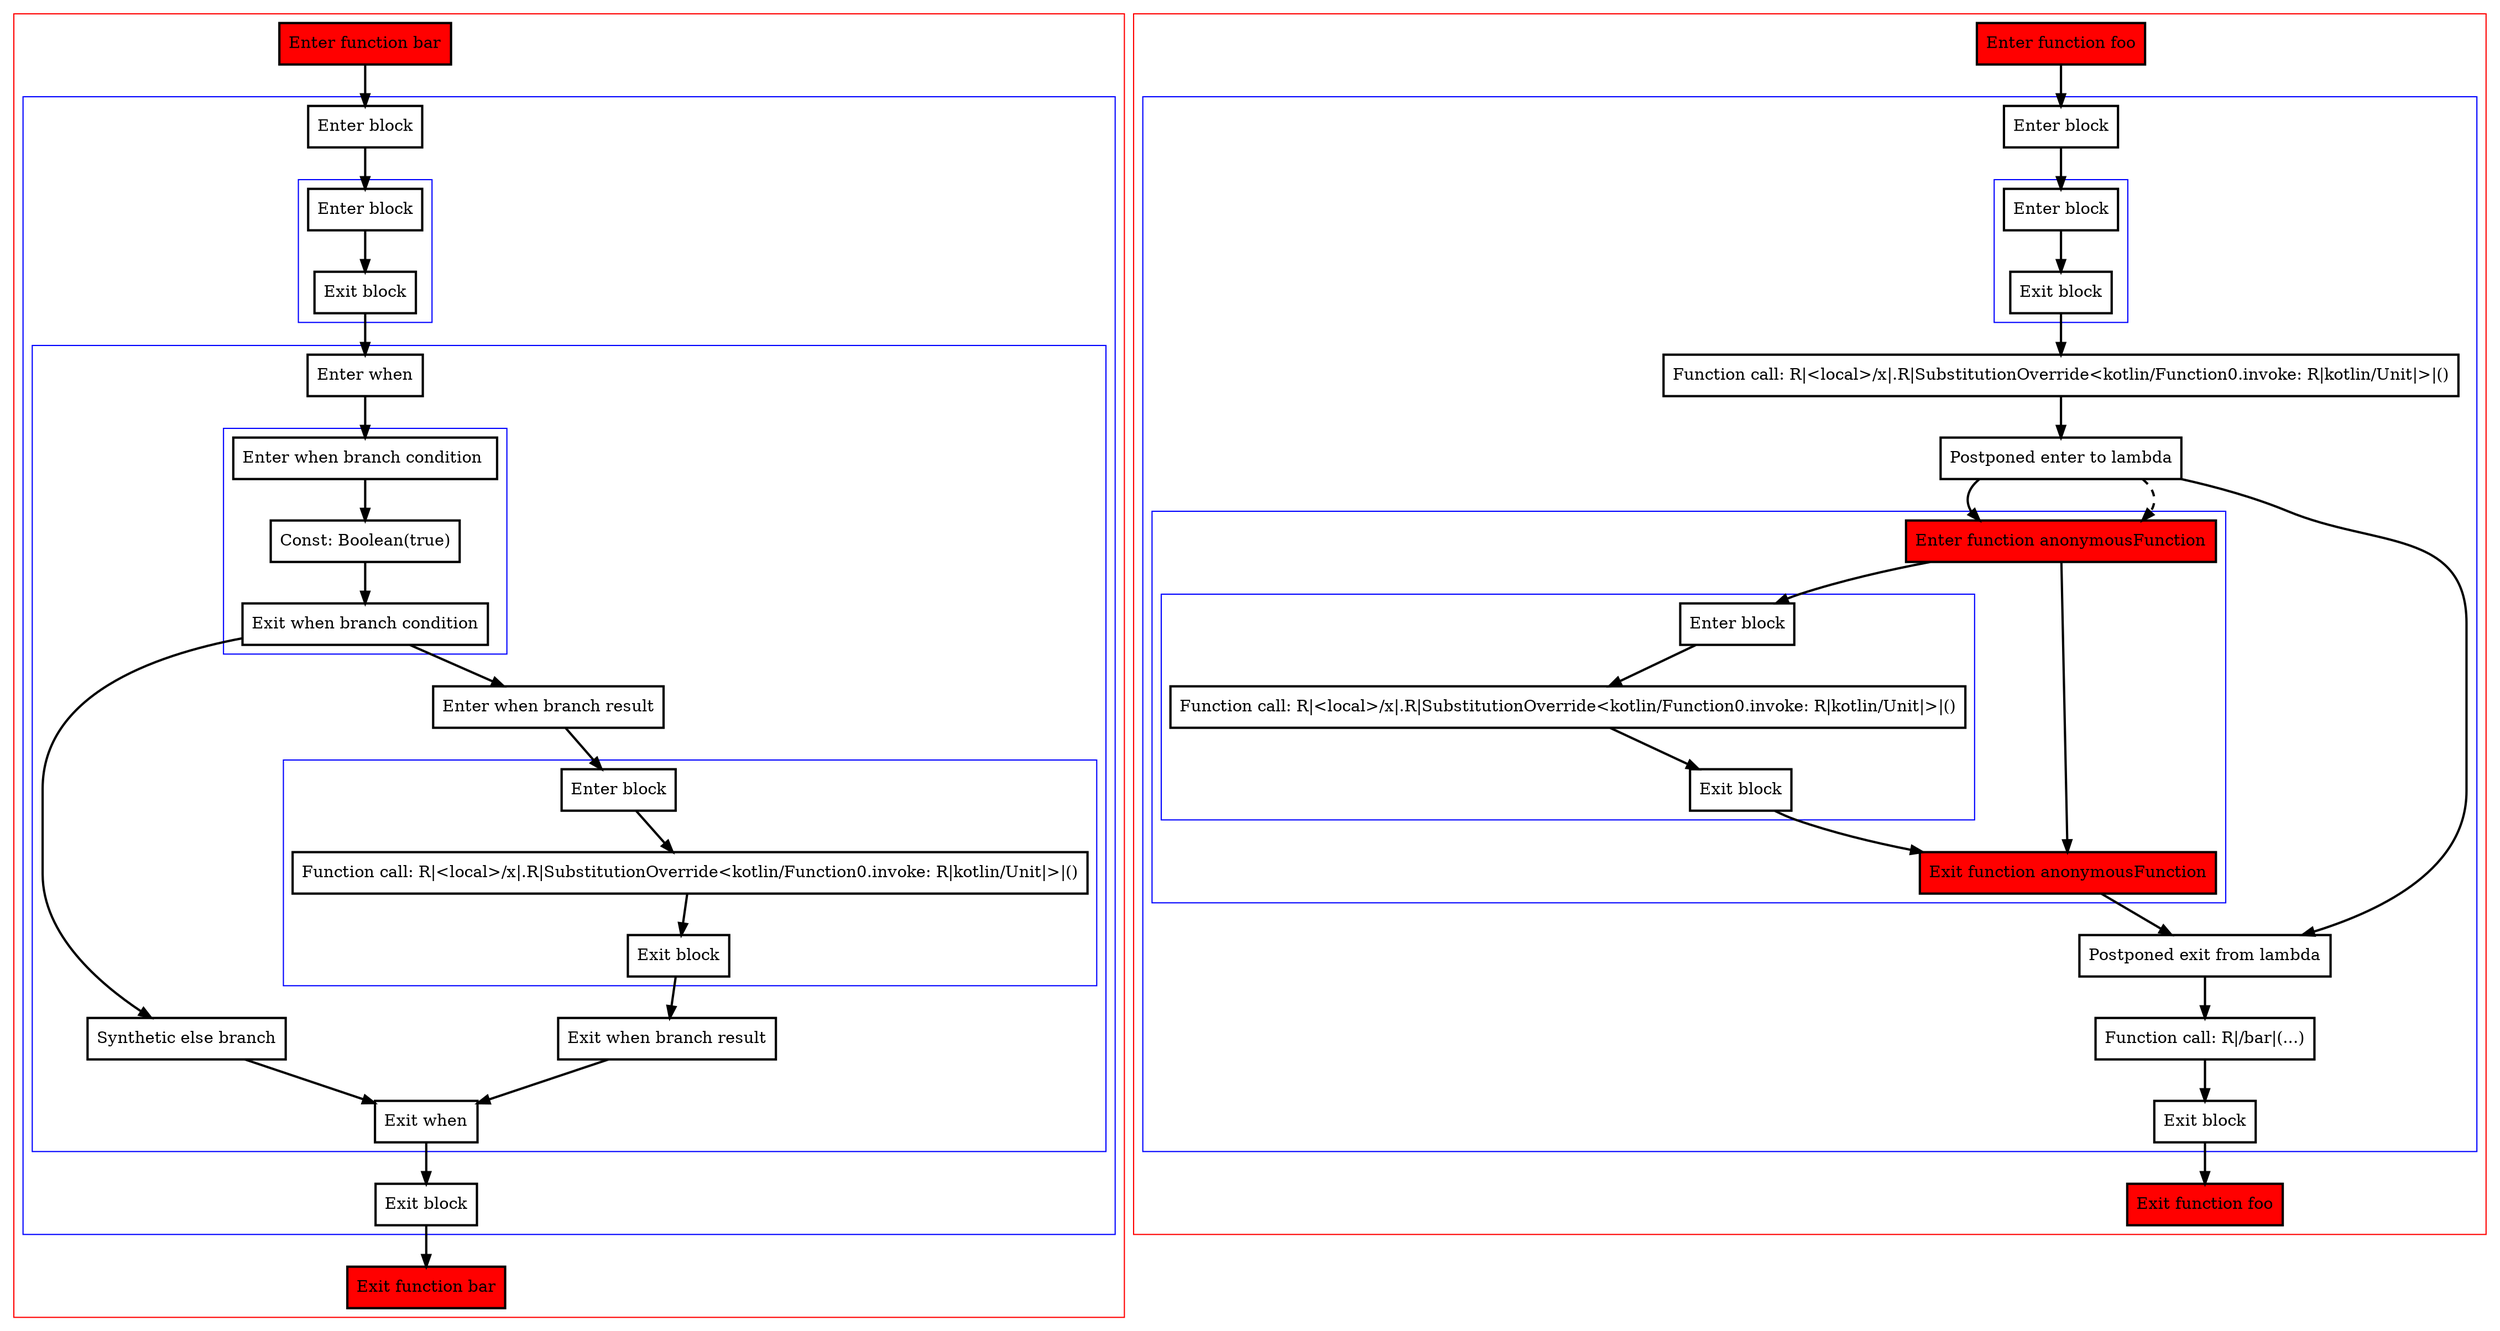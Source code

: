 digraph inPlaceLambda_kt {
    graph [nodesep=3]
    node [shape=box penwidth=2]
    edge [penwidth=2]

    subgraph cluster_0 {
        color=red
        0 [label="Enter function bar" style="filled" fillcolor=red];
        subgraph cluster_1 {
            color=blue
            1 [label="Enter block"];
            subgraph cluster_2 {
                color=blue
                2 [label="Enter block"];
                3 [label="Exit block"];
            }
            subgraph cluster_3 {
                color=blue
                4 [label="Enter when"];
                subgraph cluster_4 {
                    color=blue
                    5 [label="Enter when branch condition "];
                    6 [label="Const: Boolean(true)"];
                    7 [label="Exit when branch condition"];
                }
                8 [label="Synthetic else branch"];
                9 [label="Enter when branch result"];
                subgraph cluster_5 {
                    color=blue
                    10 [label="Enter block"];
                    11 [label="Function call: R|<local>/x|.R|SubstitutionOverride<kotlin/Function0.invoke: R|kotlin/Unit|>|()"];
                    12 [label="Exit block"];
                }
                13 [label="Exit when branch result"];
                14 [label="Exit when"];
            }
            15 [label="Exit block"];
        }
        16 [label="Exit function bar" style="filled" fillcolor=red];
    }
    0 -> {1};
    1 -> {2};
    2 -> {3};
    3 -> {4};
    4 -> {5};
    5 -> {6};
    6 -> {7};
    7 -> {9 8};
    8 -> {14};
    9 -> {10};
    10 -> {11};
    11 -> {12};
    12 -> {13};
    13 -> {14};
    14 -> {15};
    15 -> {16};

    subgraph cluster_6 {
        color=red
        25 [label="Enter function foo" style="filled" fillcolor=red];
        subgraph cluster_7 {
            color=blue
            26 [label="Enter block"];
            subgraph cluster_8 {
                color=blue
                27 [label="Enter block"];
                28 [label="Exit block"];
            }
            29 [label="Function call: R|<local>/x|.R|SubstitutionOverride<kotlin/Function0.invoke: R|kotlin/Unit|>|()"];
            30 [label="Postponed enter to lambda"];
            subgraph cluster_9 {
                color=blue
                35 [label="Enter function anonymousFunction" style="filled" fillcolor=red];
                subgraph cluster_10 {
                    color=blue
                    36 [label="Enter block"];
                    37 [label="Function call: R|<local>/x|.R|SubstitutionOverride<kotlin/Function0.invoke: R|kotlin/Unit|>|()"];
                    38 [label="Exit block"];
                }
                39 [label="Exit function anonymousFunction" style="filled" fillcolor=red];
            }
            31 [label="Postponed exit from lambda"];
            32 [label="Function call: R|/bar|(...)"];
            33 [label="Exit block"];
        }
        34 [label="Exit function foo" style="filled" fillcolor=red];
    }
    25 -> {26};
    26 -> {27};
    27 -> {28};
    28 -> {29};
    29 -> {30};
    30 -> {31 35};
    30 -> {35} [style=dashed];
    31 -> {32};
    32 -> {33};
    33 -> {34};
    35 -> {39 36};
    36 -> {37};
    37 -> {38};
    38 -> {39};
    39 -> {31};

}
